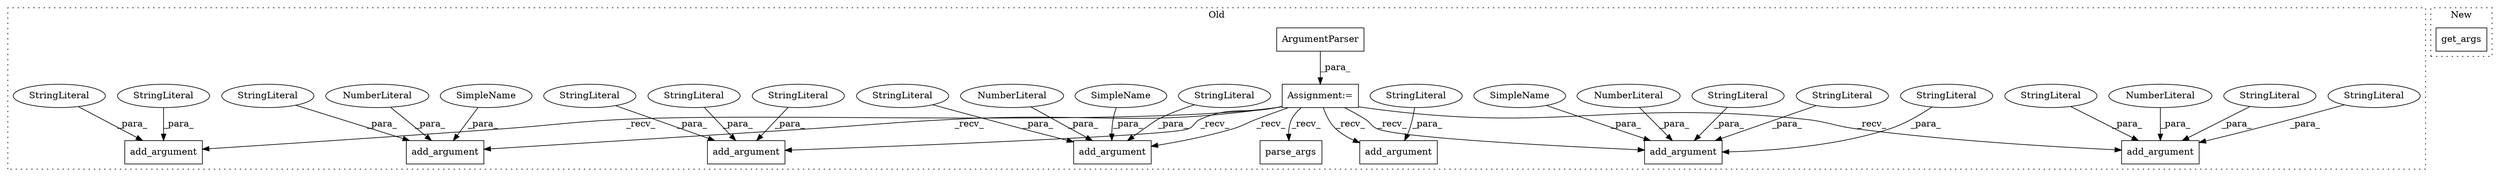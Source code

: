 digraph G {
subgraph cluster0 {
1 [label="parse_args" a="32" s="4331" l="12" shape="box"];
3 [label="Assignment:=" a="7" s="3460" l="1" shape="box"];
4 [label="add_argument" a="32" s="4062,4120" l="13,1" shape="box"];
5 [label="ArgumentParser" a="32" s="3470,3508" l="15,1" shape="box"];
6 [label="add_argument" a="32" s="3816,3883" l="13,1" shape="box"];
7 [label="StringLiteral" a="45" s="4094" l="26" shape="ellipse"];
8 [label="StringLiteral" a="45" s="3829" l="6" shape="ellipse"];
9 [label="StringLiteral" a="45" s="3847" l="4" shape="ellipse"];
10 [label="StringLiteral" a="45" s="4090" l="3" shape="ellipse"];
11 [label="add_argument" a="32" s="4134,4232" l="13,1" shape="box"];
12 [label="NumberLiteral" a="34" s="3842" l="4" shape="ellipse"];
13 [label="add_argument" a="32" s="3980,4048" l="13,1" shape="box"];
14 [label="NumberLiteral" a="34" s="4088" l="1" shape="ellipse"];
15 [label="add_argument" a="32" s="3620,3712" l="13,1" shape="box"];
16 [label="NumberLiteral" a="34" s="4168" l="2" shape="ellipse"];
17 [label="add_argument" a="32" s="3897,3966" l="13,1" shape="box"];
18 [label="NumberLiteral" a="34" s="3657" l="4" shape="ellipse"];
19 [label="StringLiteral" a="45" s="4171" l="3" shape="ellipse"];
20 [label="StringLiteral" a="45" s="3852" l="31" shape="ellipse"];
21 [label="StringLiteral" a="45" s="4005" l="12" shape="ellipse"];
22 [label="StringLiteral" a="45" s="4075" l="8" shape="ellipse"];
23 [label="StringLiteral" a="45" s="3993" l="11" shape="ellipse"];
24 [label="StringLiteral" a="45" s="4175" l="57" shape="ellipse"];
25 [label="StringLiteral" a="45" s="3662" l="3" shape="ellipse"];
26 [label="StringLiteral" a="45" s="3937" l="29" shape="ellipse"];
27 [label="add_argument" a="32" s="4246,4312" l="13,1" shape="box"];
28 [label="StringLiteral" a="45" s="4024" l="24" shape="ellipse"];
29 [label="StringLiteral" a="45" s="4259" l="13" shape="ellipse"];
30 [label="StringLiteral" a="45" s="3910" l="12" shape="ellipse"];
31 [label="SimpleName" a="42" s="4084" l="3" shape="ellipse"];
32 [label="SimpleName" a="42" s="3653" l="3" shape="ellipse"];
33 [label="SimpleName" a="42" s="4164" l="3" shape="ellipse"];
label = "Old";
style="dotted";
}
subgraph cluster1 {
2 [label="get_args" a="32" s="4423" l="10" shape="box"];
label = "New";
style="dotted";
}
3 -> 13 [label="_recv_"];
3 -> 27 [label="_recv_"];
3 -> 4 [label="_recv_"];
3 -> 17 [label="_recv_"];
3 -> 15 [label="_recv_"];
3 -> 6 [label="_recv_"];
3 -> 1 [label="_recv_"];
3 -> 11 [label="_recv_"];
5 -> 3 [label="_para_"];
7 -> 4 [label="_para_"];
8 -> 6 [label="_para_"];
9 -> 6 [label="_para_"];
10 -> 4 [label="_para_"];
12 -> 6 [label="_para_"];
14 -> 4 [label="_para_"];
16 -> 11 [label="_para_"];
18 -> 15 [label="_para_"];
19 -> 11 [label="_para_"];
20 -> 6 [label="_para_"];
21 -> 13 [label="_para_"];
22 -> 4 [label="_para_"];
23 -> 13 [label="_para_"];
24 -> 11 [label="_para_"];
25 -> 15 [label="_para_"];
26 -> 17 [label="_para_"];
28 -> 13 [label="_para_"];
29 -> 27 [label="_para_"];
30 -> 17 [label="_para_"];
31 -> 4 [label="_para_"];
32 -> 15 [label="_para_"];
33 -> 11 [label="_para_"];
}